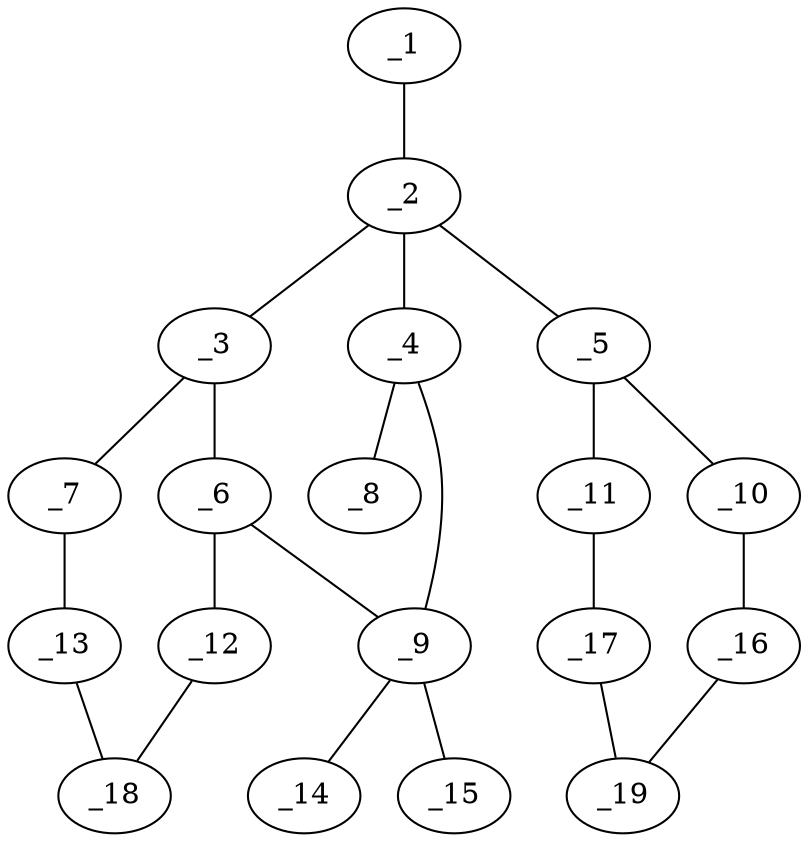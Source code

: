 graph molid108408 {
	_1	 [charge=0,
		chem=1,
		symbol="C  ",
		x="4.3741",
		y="1.1506"];
	_2	 [charge=0,
		chem=1,
		symbol="C  ",
		x="4.6831",
		y="0.1995"];
	_1 -- _2	 [valence=1];
	_3	 [charge=0,
		chem=1,
		symbol="C  ",
		x="3.7321",
		y="-0.1095"];
	_2 -- _3	 [valence=1];
	_4	 [charge=0,
		chem=4,
		symbol="N  ",
		x="5.2709",
		y="-0.6095"];
	_2 -- _4	 [valence=1];
	_5	 [charge=0,
		chem=1,
		symbol="C  ",
		x="5.4921",
		y="0.7873"];
	_2 -- _5	 [valence=1];
	_6	 [charge=0,
		chem=1,
		symbol="C  ",
		x="3.7321",
		y="-1.1095"];
	_3 -- _6	 [valence=2];
	_7	 [charge=0,
		chem=1,
		symbol="C  ",
		x="2.866",
		y="0.3905"];
	_3 -- _7	 [valence=1];
	_8	 [charge=0,
		chem=1,
		symbol="C  ",
		x="6.2709",
		y="-0.6095"];
	_4 -- _8	 [valence=1];
	_9	 [charge=0,
		chem=5,
		symbol="S  ",
		x="4.6831",
		y="-1.4185"];
	_4 -- _9	 [valence=1];
	_10	 [charge=0,
		chem=1,
		symbol="C  ",
		x="6.4057",
		y="0.3806"];
	_5 -- _10	 [valence=2];
	_11	 [charge=0,
		chem=1,
		symbol="C  ",
		x="5.3876",
		y="1.7818"];
	_5 -- _11	 [valence=1];
	_6 -- _9	 [valence=1];
	_12	 [charge=0,
		chem=1,
		symbol="C  ",
		x="2.866",
		y="-1.6095"];
	_6 -- _12	 [valence=1];
	_13	 [charge=0,
		chem=1,
		symbol="C  ",
		x=2,
		y="-0.1095"];
	_7 -- _13	 [valence=2];
	_14	 [charge=0,
		chem=2,
		symbol="O  ",
		x="5.4921",
		y="-2.0063"];
	_9 -- _14	 [valence=2];
	_15	 [charge=0,
		chem=2,
		symbol="O  ",
		x="4.3741",
		y="-2.3696"];
	_9 -- _15	 [valence=2];
	_16	 [charge=0,
		chem=1,
		symbol="C  ",
		x="7.2147",
		y="0.9683"];
	_10 -- _16	 [valence=1];
	_17	 [charge=0,
		chem=1,
		symbol="C  ",
		x="6.1966",
		y="2.3696"];
	_11 -- _17	 [valence=2];
	_18	 [charge=0,
		chem=1,
		symbol="C  ",
		x=2,
		y="-1.1095"];
	_12 -- _18	 [valence=2];
	_13 -- _18	 [valence=1];
	_19	 [charge=0,
		chem=1,
		symbol="C  ",
		x="7.1102",
		y="1.9629"];
	_16 -- _19	 [valence=2];
	_17 -- _19	 [valence=1];
}
